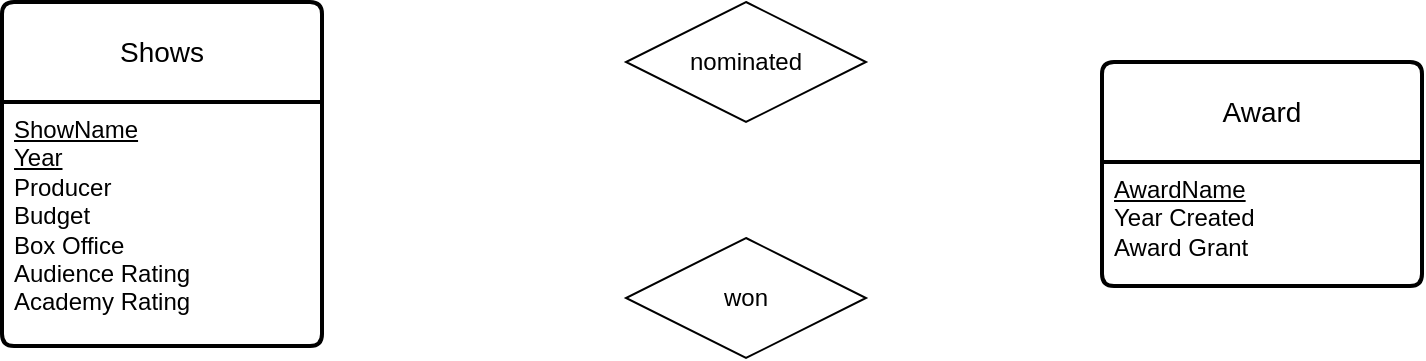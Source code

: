<mxfile version="24.7.7">
  <diagram name="Page-1" id="YqL9_GrKlT5RoXsBxwoT">
    <mxGraphModel dx="1426" dy="1134" grid="0" gridSize="10" guides="1" tooltips="1" connect="1" arrows="1" fold="1" page="0" pageScale="1" pageWidth="827" pageHeight="1169" math="0" shadow="0">
      <root>
        <mxCell id="0" />
        <mxCell id="1" parent="0" />
        <mxCell id="b3t9D8StndKF1bq6ZtnN-1" value="Shows" style="swimlane;childLayout=stackLayout;horizontal=1;startSize=50;horizontalStack=0;rounded=1;fontSize=14;fontStyle=0;strokeWidth=2;resizeParent=0;resizeLast=1;shadow=0;dashed=0;align=center;arcSize=4;whiteSpace=wrap;html=1;" vertex="1" parent="1">
          <mxGeometry x="-382" y="-124" width="160" height="172" as="geometry" />
        </mxCell>
        <mxCell id="b3t9D8StndKF1bq6ZtnN-2" value="&lt;u&gt;ShowName&lt;/u&gt;&lt;br&gt;&lt;u&gt;Year&lt;/u&gt;&lt;br&gt;Producer&lt;div&gt;Budget&lt;/div&gt;&lt;div&gt;Box Office&lt;/div&gt;&lt;div&gt;Audience Rating&lt;/div&gt;&lt;div&gt;Academy Rating&lt;br&gt;&lt;div&gt;&lt;br&gt;&lt;/div&gt;&lt;/div&gt;" style="align=left;strokeColor=none;fillColor=none;spacingLeft=4;fontSize=12;verticalAlign=top;resizable=0;rotatable=0;part=1;html=1;" vertex="1" parent="b3t9D8StndKF1bq6ZtnN-1">
          <mxGeometry y="50" width="160" height="122" as="geometry" />
        </mxCell>
        <mxCell id="b3t9D8StndKF1bq6ZtnN-3" value="Award" style="swimlane;childLayout=stackLayout;horizontal=1;startSize=50;horizontalStack=0;rounded=1;fontSize=14;fontStyle=0;strokeWidth=2;resizeParent=0;resizeLast=1;shadow=0;dashed=0;align=center;arcSize=4;whiteSpace=wrap;html=1;" vertex="1" parent="1">
          <mxGeometry x="168" y="-94" width="160" height="112" as="geometry" />
        </mxCell>
        <mxCell id="b3t9D8StndKF1bq6ZtnN-4" value="&lt;u&gt;AwardName&lt;/u&gt;&lt;br&gt;&lt;div&gt;Year Created&lt;/div&gt;&lt;div&gt;Award Grant&lt;/div&gt;" style="align=left;strokeColor=none;fillColor=none;spacingLeft=4;fontSize=12;verticalAlign=top;resizable=0;rotatable=0;part=1;html=1;" vertex="1" parent="b3t9D8StndKF1bq6ZtnN-3">
          <mxGeometry y="50" width="160" height="62" as="geometry" />
        </mxCell>
        <mxCell id="b3t9D8StndKF1bq6ZtnN-6" value="nominated" style="shape=rhombus;perimeter=rhombusPerimeter;whiteSpace=wrap;html=1;align=center;" vertex="1" parent="1">
          <mxGeometry x="-70" y="-124" width="120" height="60" as="geometry" />
        </mxCell>
        <mxCell id="b3t9D8StndKF1bq6ZtnN-7" value="won" style="shape=rhombus;perimeter=rhombusPerimeter;whiteSpace=wrap;html=1;align=center;" vertex="1" parent="1">
          <mxGeometry x="-70" y="-6" width="120" height="60" as="geometry" />
        </mxCell>
      </root>
    </mxGraphModel>
  </diagram>
</mxfile>
